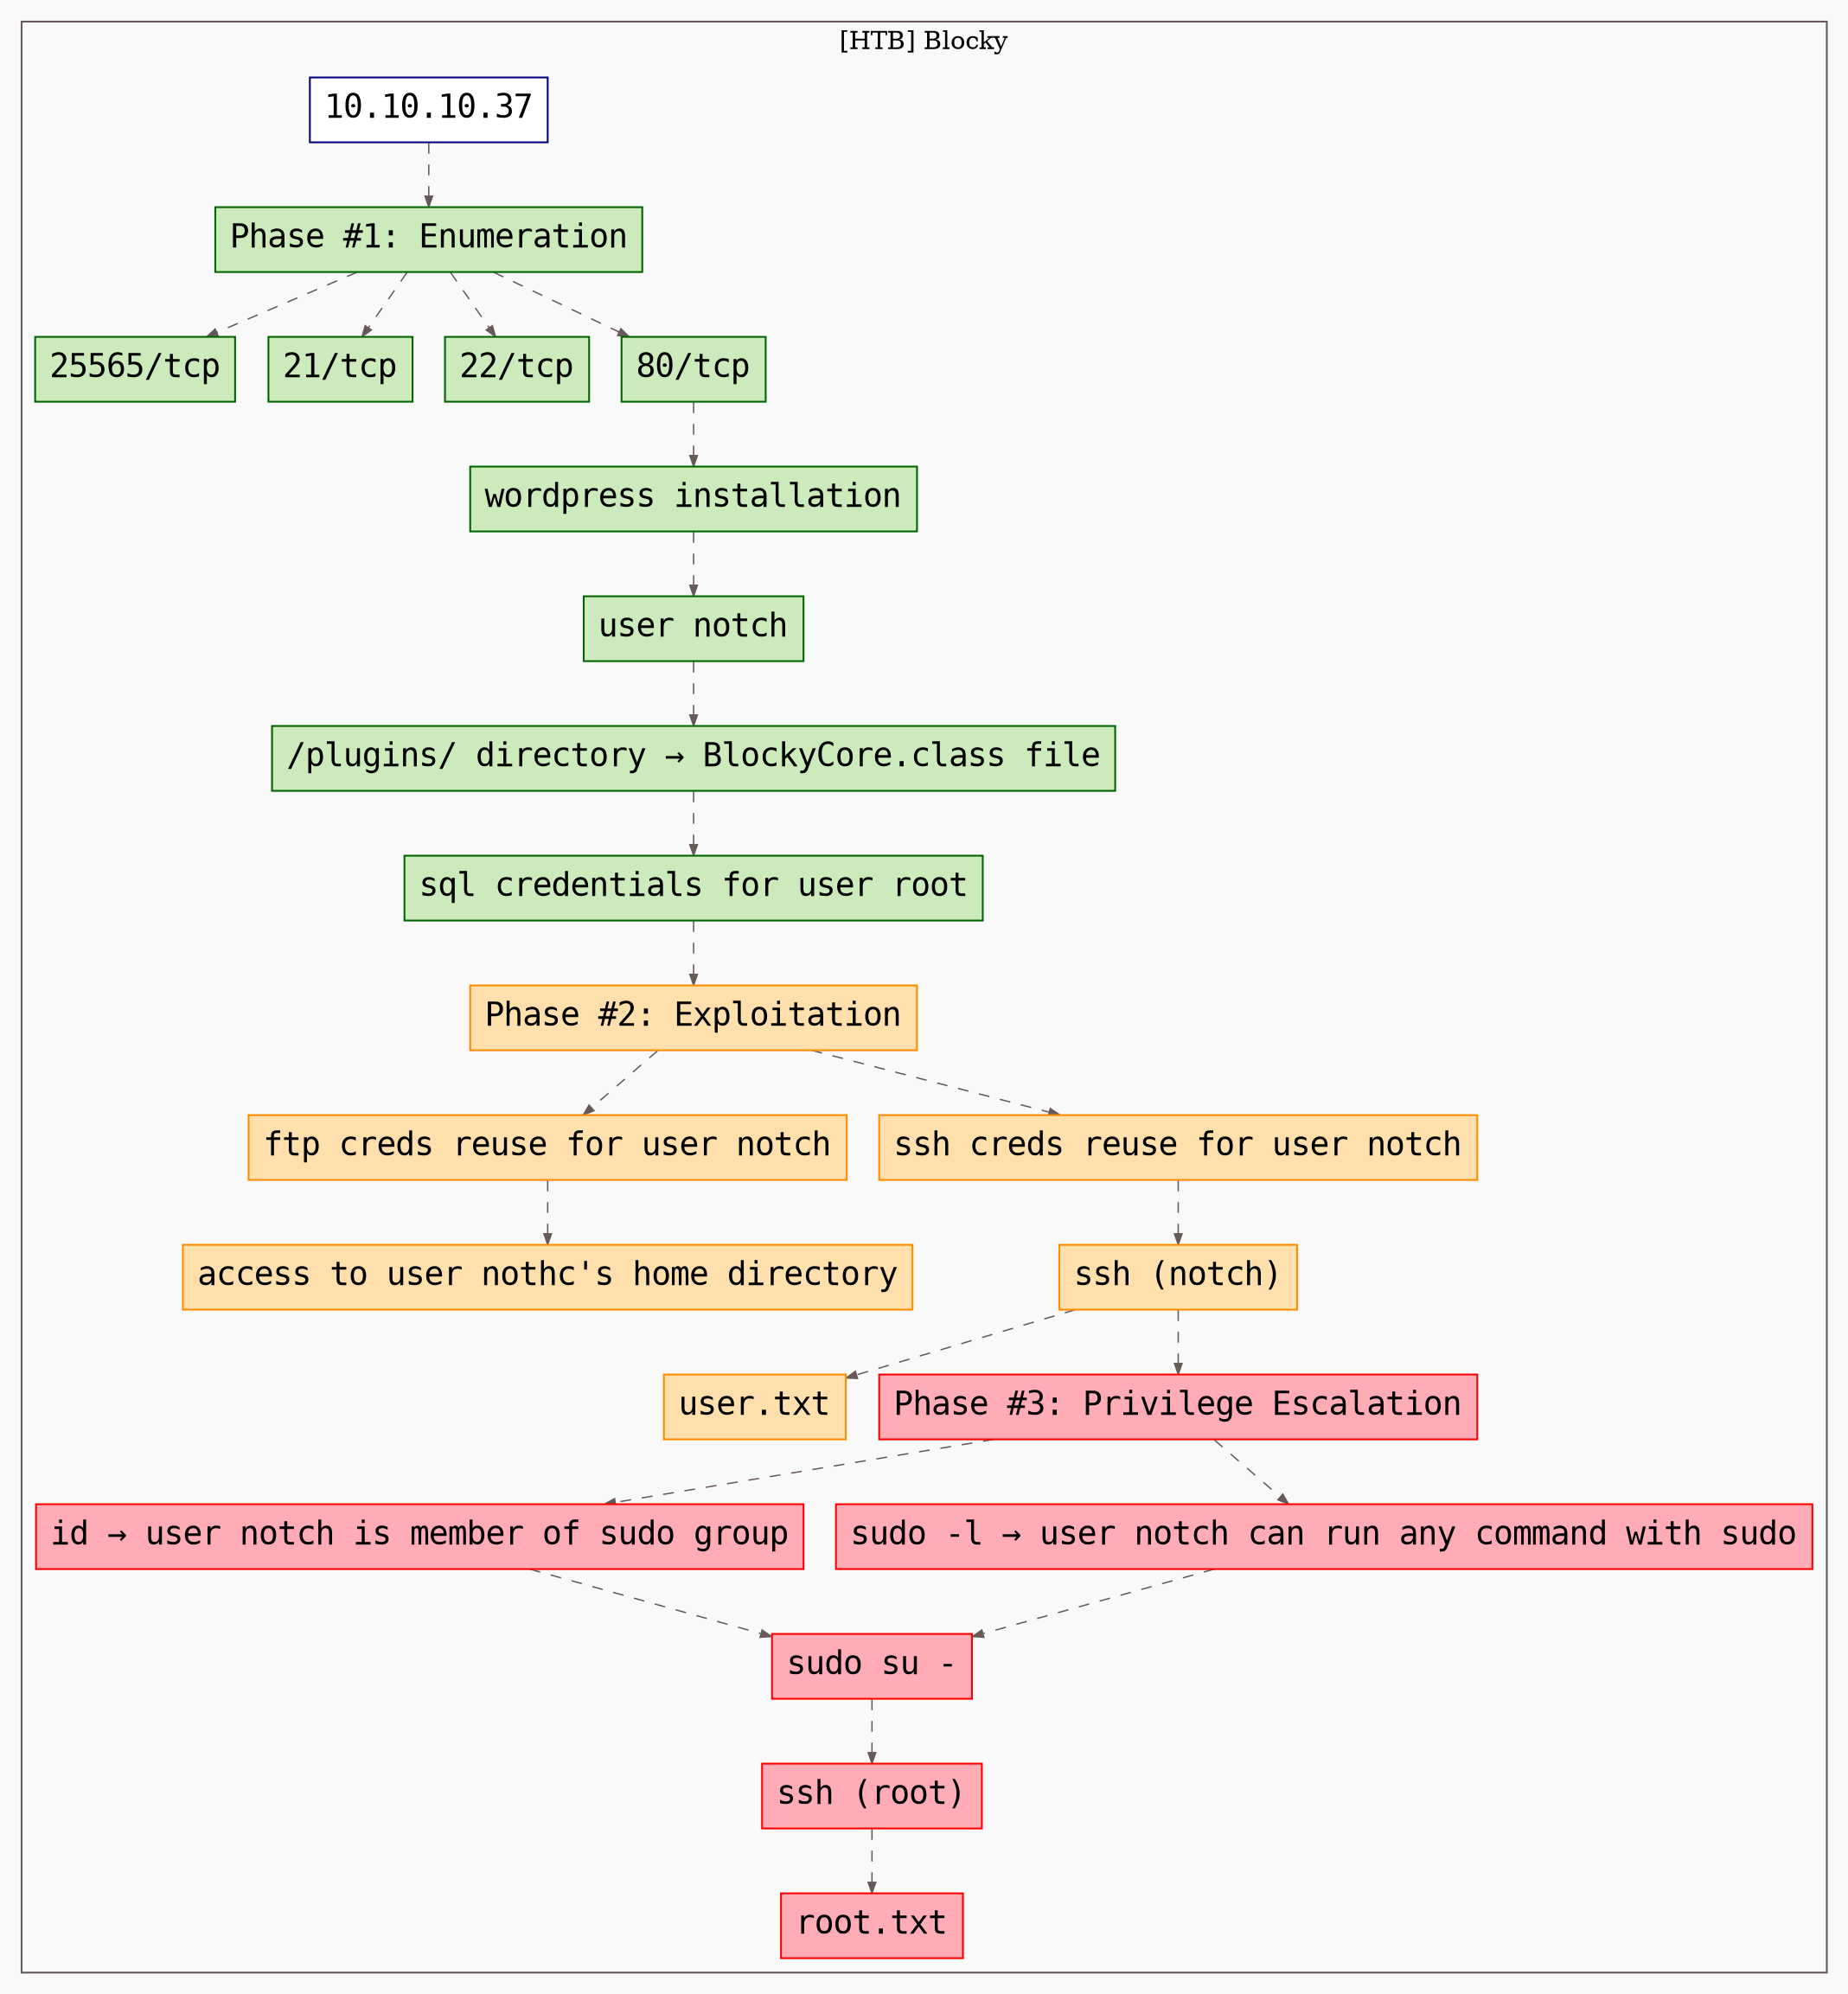 digraph G {
  #rankdir=LR;
  nodesdictep=1.0; splines="line"; K=0.6; overlap=scale; fixedsize=true; resolution=72; bgcolor="#f9f9f9"; outputorder="edgesfirst";
  node [fontname="courier" fontsize=18 shape=box width=0.25 fillcolor="white" style="filled,solid"];
  edge [style=dashed color="#665957" penwidth=0.75 arrowsize=0.6];

  0[label="10.10.10.37" color="navyblue" fillcolor="#ffffff" tooltip="[HTB] Blocky"];
  10[label="ftp creds reuse for user notch" color="darkorange" fillcolor="#ffe0ac" tooltip="Phase #2:Exploitation"];
  11[label="access to user nothc's home directory" color="darkorange" fillcolor="#ffe0ac" tooltip="Phase #2:Exploitation"];
  12[label="ssh creds reuse for user notch" color="darkorange" fillcolor="#ffe0ac" tooltip="Phase #2:Exploitation"];
  13[label="ssh (notch)" color="darkorange" fillcolor="#ffe0ac" tooltip="Phase #2:Exploitation"];
  14[label="user.txt" color="darkorange" fillcolor="#ffe0ac" tooltip="Phase #2:Exploitation"];
  15[label="Phase #3: Privilege Escalation" color="red" fillcolor="#ffacb7" tooltip="Phase #3:Privilege Escalation"];
  16[label="id → user notch is member of sudo group" color="red" fillcolor="#ffacb7" tooltip="Phase #3:Privilege Escalation"];
  17[label="sudo su -" color="red" fillcolor="#ffacb7" tooltip="Phase #3:Privilege Escalation"];
  18[label="sudo -l → user notch can run any command with sudo" color="red" fillcolor="#ffacb7" tooltip="Phase #3:Privilege Escalation"];
  19[label="ssh (root)" color="red" fillcolor="#ffacb7" tooltip="Phase #3:Privilege Escalation"];
  1[label="Phase #1: Enumeration" color="darkgreen" fillcolor="#cceabb" tooltip="Phase #1:Enumeration"];
  20[label="root.txt" color="red" fillcolor="#ffacb7" tooltip="Phase #3:Privilege Escalation"];
  21[label="25565/tcp" color="darkgreen" fillcolor="#cceabb" tooltip="Phase #1:Enumeration"];
  2[label="21/tcp" color="darkgreen" fillcolor="#cceabb" tooltip="Phase #1:Enumeration"];
  3[label="22/tcp" color="darkgreen" fillcolor="#cceabb" tooltip="Phase #1:Enumeration"];
  4[label="80/tcp" color="darkgreen" fillcolor="#cceabb" tooltip="Phase #1:Enumeration"];
  5[label="wordpress installation" color="darkgreen" fillcolor="#cceabb" tooltip="Phase #1:Enumeration"];
  6[label="user notch" color="darkgreen" fillcolor="#cceabb" tooltip="Phase #1:Enumeration"];
  7[label="/plugins/ directory → BlockyCore.class file" color="darkgreen" fillcolor="#cceabb" tooltip="Phase #1:Enumeration"];
  8[label="sql credentials for user root" color="darkgreen" fillcolor="#cceabb" tooltip="Phase #1:Enumeration"];
  9[label="Phase #2: Exploitation" color="darkorange" fillcolor="#ffe0ac" tooltip="Phase #2:Exploitation"];

  subgraph cluster_0 {
    node [style="filled,solid"];
    label = "[HTB] Blocky";
    color = "#665957";
    0 -> 1 [color="#665957"];
    1 -> 2 [color="#665957"];
    1 -> 21 [color="#665957"];
    1 -> 3 [color="#665957"];
    1 -> 4 [color="#665957"];
    10 -> 11 [color="#665957"];
    12 -> 13 [color="#665957"];
    13 -> 14 [color="#665957"];
    13 -> 15 [color="#665957"];
    15 -> 16 [color="#665957"];
    15 -> 18 [color="#665957"];
    16 -> 17 [color="#665957"];
    17 -> 19 [color="#665957"];
    18 -> 17 [color="#665957"];
    19 -> 20 [color="#665957"];
    4 -> 5 [color="#665957"];
    5 -> 6 [color="#665957"];
    6 -> 7 [color="#665957"];
    7 -> 8 [color="#665957"];
    8 -> 9 [color="#665957"];
    9 -> 10 [color="#665957"];
    9 -> 12 [color="#665957"];
  }
}
